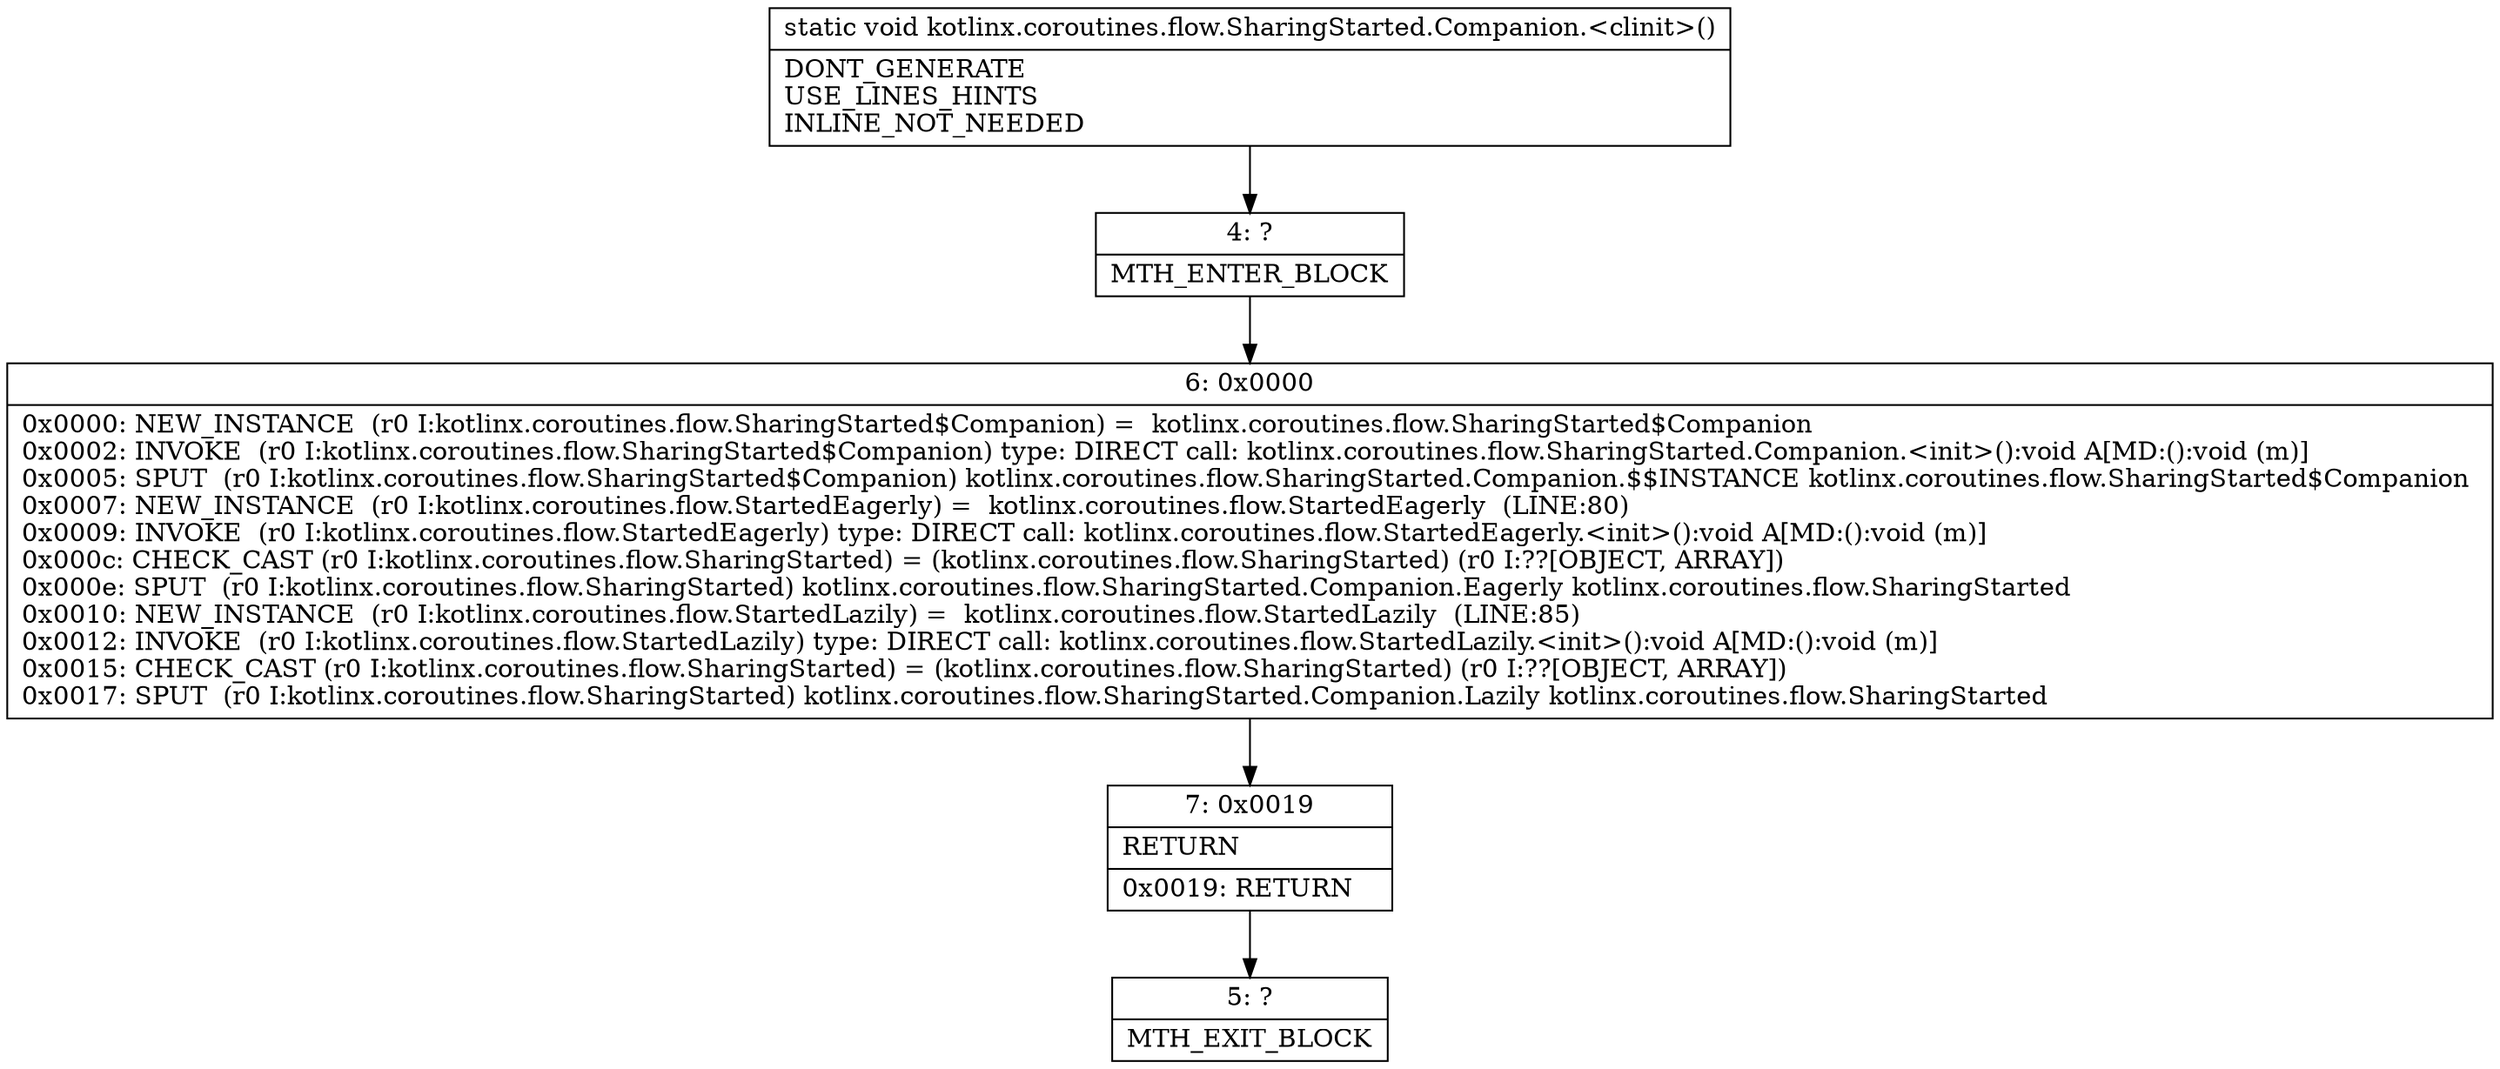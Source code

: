 digraph "CFG forkotlinx.coroutines.flow.SharingStarted.Companion.\<clinit\>()V" {
Node_4 [shape=record,label="{4\:\ ?|MTH_ENTER_BLOCK\l}"];
Node_6 [shape=record,label="{6\:\ 0x0000|0x0000: NEW_INSTANCE  (r0 I:kotlinx.coroutines.flow.SharingStarted$Companion) =  kotlinx.coroutines.flow.SharingStarted$Companion \l0x0002: INVOKE  (r0 I:kotlinx.coroutines.flow.SharingStarted$Companion) type: DIRECT call: kotlinx.coroutines.flow.SharingStarted.Companion.\<init\>():void A[MD:():void (m)]\l0x0005: SPUT  (r0 I:kotlinx.coroutines.flow.SharingStarted$Companion) kotlinx.coroutines.flow.SharingStarted.Companion.$$INSTANCE kotlinx.coroutines.flow.SharingStarted$Companion \l0x0007: NEW_INSTANCE  (r0 I:kotlinx.coroutines.flow.StartedEagerly) =  kotlinx.coroutines.flow.StartedEagerly  (LINE:80)\l0x0009: INVOKE  (r0 I:kotlinx.coroutines.flow.StartedEagerly) type: DIRECT call: kotlinx.coroutines.flow.StartedEagerly.\<init\>():void A[MD:():void (m)]\l0x000c: CHECK_CAST (r0 I:kotlinx.coroutines.flow.SharingStarted) = (kotlinx.coroutines.flow.SharingStarted) (r0 I:??[OBJECT, ARRAY]) \l0x000e: SPUT  (r0 I:kotlinx.coroutines.flow.SharingStarted) kotlinx.coroutines.flow.SharingStarted.Companion.Eagerly kotlinx.coroutines.flow.SharingStarted \l0x0010: NEW_INSTANCE  (r0 I:kotlinx.coroutines.flow.StartedLazily) =  kotlinx.coroutines.flow.StartedLazily  (LINE:85)\l0x0012: INVOKE  (r0 I:kotlinx.coroutines.flow.StartedLazily) type: DIRECT call: kotlinx.coroutines.flow.StartedLazily.\<init\>():void A[MD:():void (m)]\l0x0015: CHECK_CAST (r0 I:kotlinx.coroutines.flow.SharingStarted) = (kotlinx.coroutines.flow.SharingStarted) (r0 I:??[OBJECT, ARRAY]) \l0x0017: SPUT  (r0 I:kotlinx.coroutines.flow.SharingStarted) kotlinx.coroutines.flow.SharingStarted.Companion.Lazily kotlinx.coroutines.flow.SharingStarted \l}"];
Node_7 [shape=record,label="{7\:\ 0x0019|RETURN\l|0x0019: RETURN   \l}"];
Node_5 [shape=record,label="{5\:\ ?|MTH_EXIT_BLOCK\l}"];
MethodNode[shape=record,label="{static void kotlinx.coroutines.flow.SharingStarted.Companion.\<clinit\>()  | DONT_GENERATE\lUSE_LINES_HINTS\lINLINE_NOT_NEEDED\l}"];
MethodNode -> Node_4;Node_4 -> Node_6;
Node_6 -> Node_7;
Node_7 -> Node_5;
}

